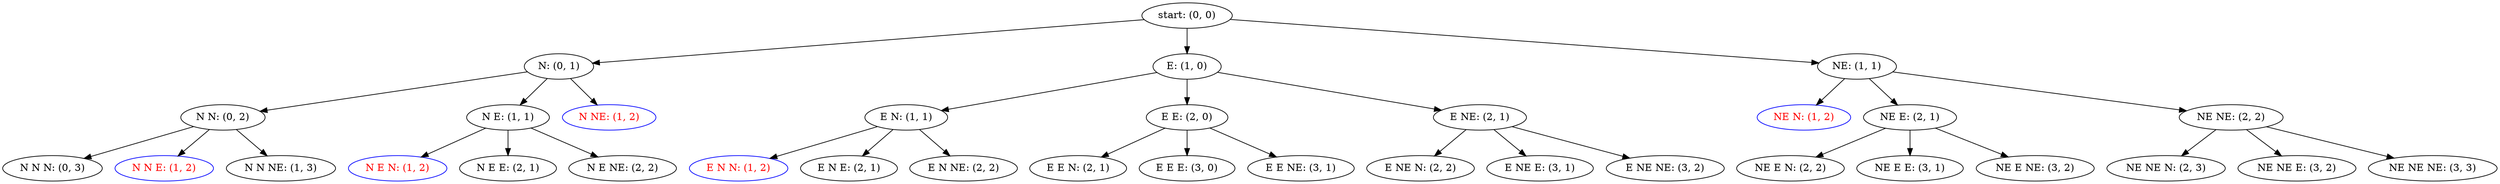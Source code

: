 digraph {
    "start: (0, 0)" -> "N: (0, 1)"
        "N: (0, 1)" -> "N N: (0, 2)"
            "N N: (0, 2)" -> "N N N: (0, 3)"
            "N N: (0, 2)" -> "N N E: (1, 2)"
"N N E: (1, 2)" [color=blue fontcolor=red]
            "N N: (0, 2)" -> "N N NE: (1, 3)"
        "N: (0, 1)" -> "N E: (1, 1)"
            "N E: (1, 1)" -> "N E N: (1, 2)"
"N E N: (1, 2)" [color=blue fontcolor=red]
            "N E: (1, 1)" -> "N E E: (2, 1)"
            "N E: (1, 1)" -> "N E NE: (2, 2)"
        "N: (0, 1)" -> "N NE: (1, 2)"
"N NE: (1, 2)" [color=blue fontcolor=red]
    "start: (0, 0)" -> "E: (1, 0)"
        "E: (1, 0)" -> "E N: (1, 1)"
            "E N: (1, 1)" -> "E N N: (1, 2)"
"E N N: (1, 2)" [color=blue fontcolor=red]
            "E N: (1, 1)" -> "E N E: (2, 1)"
            "E N: (1, 1)" -> "E N NE: (2, 2)"
        "E: (1, 0)" -> "E E: (2, 0)"
            "E E: (2, 0)" -> "E E N: (2, 1)"
            "E E: (2, 0)" -> "E E E: (3, 0)"
            "E E: (2, 0)" -> "E E NE: (3, 1)"
        "E: (1, 0)" -> "E NE: (2, 1)"
            "E NE: (2, 1)" -> "E NE N: (2, 2)"
            "E NE: (2, 1)" -> "E NE E: (3, 1)"
            "E NE: (2, 1)" -> "E NE NE: (3, 2)"
    "start: (0, 0)" -> "NE: (1, 1)"
        "NE: (1, 1)" -> "NE N: (1, 2)"
"NE N: (1, 2)" [color=blue fontcolor=red]
        "NE: (1, 1)" -> "NE E: (2, 1)"
            "NE E: (2, 1)" -> "NE E N: (2, 2)"
            "NE E: (2, 1)" -> "NE E E: (3, 1)"
            "NE E: (2, 1)" -> "NE E NE: (3, 2)"
        "NE: (1, 1)" -> "NE NE: (2, 2)"
            "NE NE: (2, 2)" -> "NE NE N: (2, 3)"
            "NE NE: (2, 2)" -> "NE NE E: (3, 2)"
            "NE NE: (2, 2)" -> "NE NE NE: (3, 3)"
}
